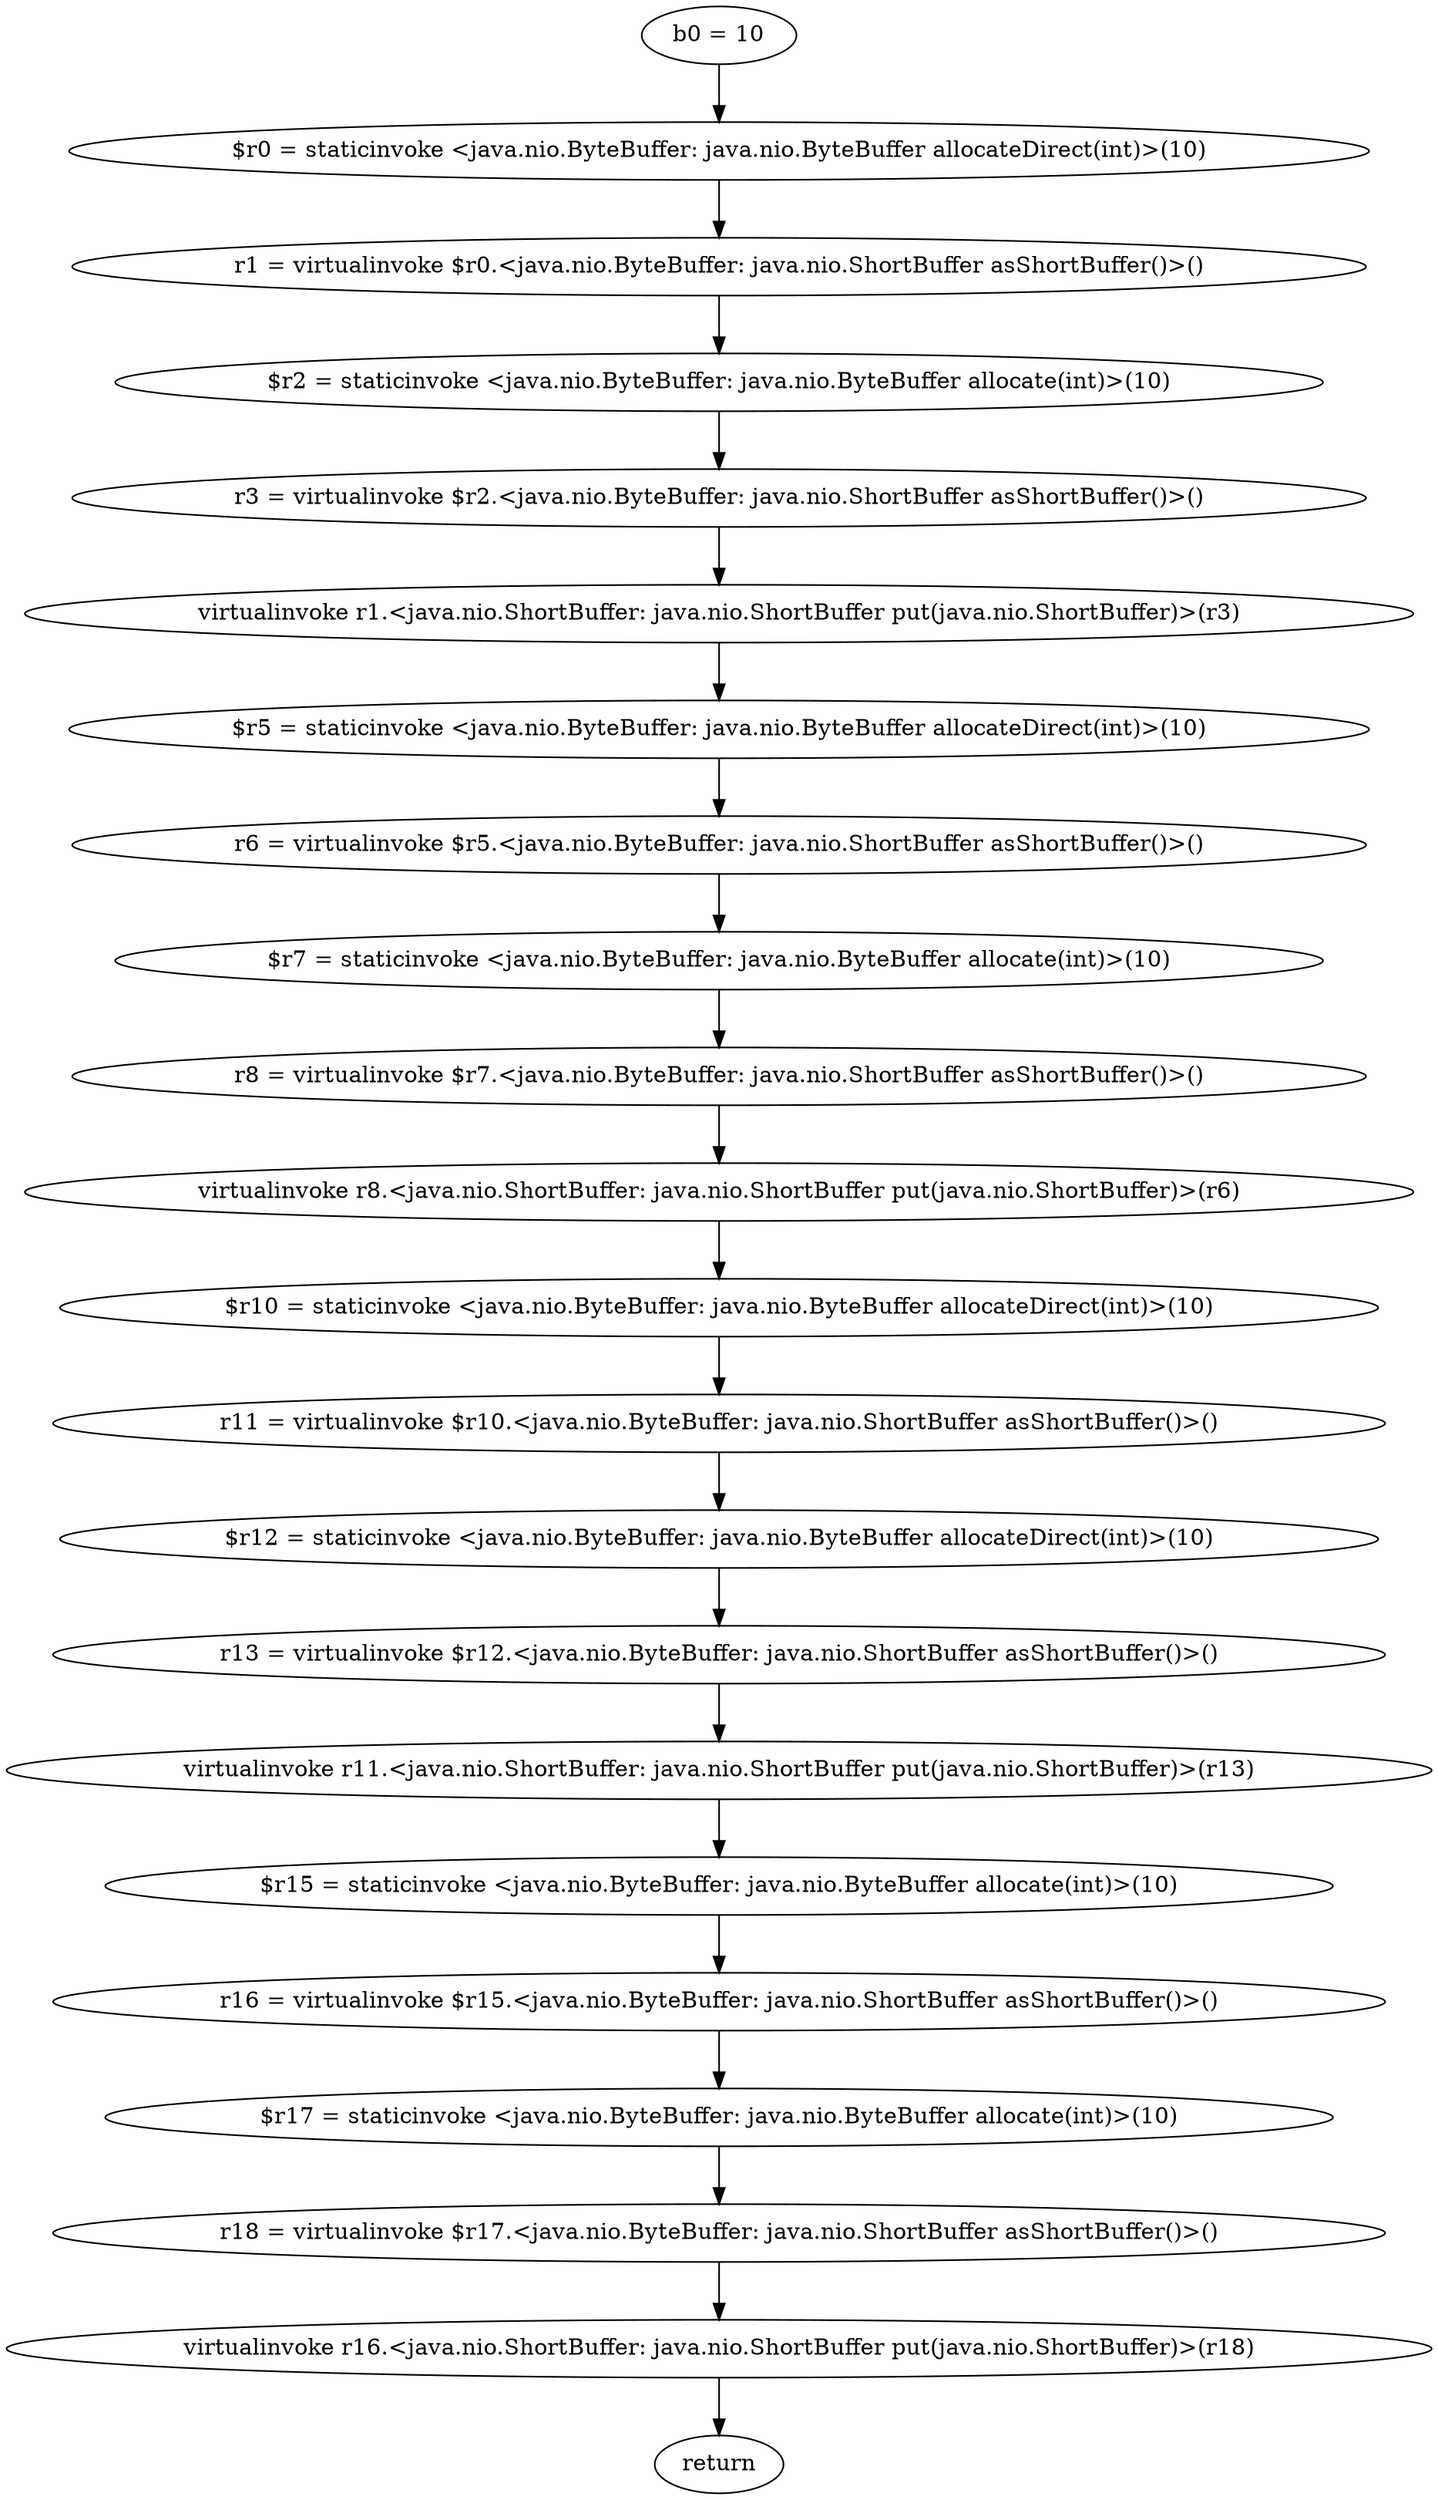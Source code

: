digraph "unitGraph" {
    "b0 = 10"
    "$r0 = staticinvoke <java.nio.ByteBuffer: java.nio.ByteBuffer allocateDirect(int)>(10)"
    "r1 = virtualinvoke $r0.<java.nio.ByteBuffer: java.nio.ShortBuffer asShortBuffer()>()"
    "$r2 = staticinvoke <java.nio.ByteBuffer: java.nio.ByteBuffer allocate(int)>(10)"
    "r3 = virtualinvoke $r2.<java.nio.ByteBuffer: java.nio.ShortBuffer asShortBuffer()>()"
    "virtualinvoke r1.<java.nio.ShortBuffer: java.nio.ShortBuffer put(java.nio.ShortBuffer)>(r3)"
    "$r5 = staticinvoke <java.nio.ByteBuffer: java.nio.ByteBuffer allocateDirect(int)>(10)"
    "r6 = virtualinvoke $r5.<java.nio.ByteBuffer: java.nio.ShortBuffer asShortBuffer()>()"
    "$r7 = staticinvoke <java.nio.ByteBuffer: java.nio.ByteBuffer allocate(int)>(10)"
    "r8 = virtualinvoke $r7.<java.nio.ByteBuffer: java.nio.ShortBuffer asShortBuffer()>()"
    "virtualinvoke r8.<java.nio.ShortBuffer: java.nio.ShortBuffer put(java.nio.ShortBuffer)>(r6)"
    "$r10 = staticinvoke <java.nio.ByteBuffer: java.nio.ByteBuffer allocateDirect(int)>(10)"
    "r11 = virtualinvoke $r10.<java.nio.ByteBuffer: java.nio.ShortBuffer asShortBuffer()>()"
    "$r12 = staticinvoke <java.nio.ByteBuffer: java.nio.ByteBuffer allocateDirect(int)>(10)"
    "r13 = virtualinvoke $r12.<java.nio.ByteBuffer: java.nio.ShortBuffer asShortBuffer()>()"
    "virtualinvoke r11.<java.nio.ShortBuffer: java.nio.ShortBuffer put(java.nio.ShortBuffer)>(r13)"
    "$r15 = staticinvoke <java.nio.ByteBuffer: java.nio.ByteBuffer allocate(int)>(10)"
    "r16 = virtualinvoke $r15.<java.nio.ByteBuffer: java.nio.ShortBuffer asShortBuffer()>()"
    "$r17 = staticinvoke <java.nio.ByteBuffer: java.nio.ByteBuffer allocate(int)>(10)"
    "r18 = virtualinvoke $r17.<java.nio.ByteBuffer: java.nio.ShortBuffer asShortBuffer()>()"
    "virtualinvoke r16.<java.nio.ShortBuffer: java.nio.ShortBuffer put(java.nio.ShortBuffer)>(r18)"
    "return"
    "b0 = 10"->"$r0 = staticinvoke <java.nio.ByteBuffer: java.nio.ByteBuffer allocateDirect(int)>(10)";
    "$r0 = staticinvoke <java.nio.ByteBuffer: java.nio.ByteBuffer allocateDirect(int)>(10)"->"r1 = virtualinvoke $r0.<java.nio.ByteBuffer: java.nio.ShortBuffer asShortBuffer()>()";
    "r1 = virtualinvoke $r0.<java.nio.ByteBuffer: java.nio.ShortBuffer asShortBuffer()>()"->"$r2 = staticinvoke <java.nio.ByteBuffer: java.nio.ByteBuffer allocate(int)>(10)";
    "$r2 = staticinvoke <java.nio.ByteBuffer: java.nio.ByteBuffer allocate(int)>(10)"->"r3 = virtualinvoke $r2.<java.nio.ByteBuffer: java.nio.ShortBuffer asShortBuffer()>()";
    "r3 = virtualinvoke $r2.<java.nio.ByteBuffer: java.nio.ShortBuffer asShortBuffer()>()"->"virtualinvoke r1.<java.nio.ShortBuffer: java.nio.ShortBuffer put(java.nio.ShortBuffer)>(r3)";
    "virtualinvoke r1.<java.nio.ShortBuffer: java.nio.ShortBuffer put(java.nio.ShortBuffer)>(r3)"->"$r5 = staticinvoke <java.nio.ByteBuffer: java.nio.ByteBuffer allocateDirect(int)>(10)";
    "$r5 = staticinvoke <java.nio.ByteBuffer: java.nio.ByteBuffer allocateDirect(int)>(10)"->"r6 = virtualinvoke $r5.<java.nio.ByteBuffer: java.nio.ShortBuffer asShortBuffer()>()";
    "r6 = virtualinvoke $r5.<java.nio.ByteBuffer: java.nio.ShortBuffer asShortBuffer()>()"->"$r7 = staticinvoke <java.nio.ByteBuffer: java.nio.ByteBuffer allocate(int)>(10)";
    "$r7 = staticinvoke <java.nio.ByteBuffer: java.nio.ByteBuffer allocate(int)>(10)"->"r8 = virtualinvoke $r7.<java.nio.ByteBuffer: java.nio.ShortBuffer asShortBuffer()>()";
    "r8 = virtualinvoke $r7.<java.nio.ByteBuffer: java.nio.ShortBuffer asShortBuffer()>()"->"virtualinvoke r8.<java.nio.ShortBuffer: java.nio.ShortBuffer put(java.nio.ShortBuffer)>(r6)";
    "virtualinvoke r8.<java.nio.ShortBuffer: java.nio.ShortBuffer put(java.nio.ShortBuffer)>(r6)"->"$r10 = staticinvoke <java.nio.ByteBuffer: java.nio.ByteBuffer allocateDirect(int)>(10)";
    "$r10 = staticinvoke <java.nio.ByteBuffer: java.nio.ByteBuffer allocateDirect(int)>(10)"->"r11 = virtualinvoke $r10.<java.nio.ByteBuffer: java.nio.ShortBuffer asShortBuffer()>()";
    "r11 = virtualinvoke $r10.<java.nio.ByteBuffer: java.nio.ShortBuffer asShortBuffer()>()"->"$r12 = staticinvoke <java.nio.ByteBuffer: java.nio.ByteBuffer allocateDirect(int)>(10)";
    "$r12 = staticinvoke <java.nio.ByteBuffer: java.nio.ByteBuffer allocateDirect(int)>(10)"->"r13 = virtualinvoke $r12.<java.nio.ByteBuffer: java.nio.ShortBuffer asShortBuffer()>()";
    "r13 = virtualinvoke $r12.<java.nio.ByteBuffer: java.nio.ShortBuffer asShortBuffer()>()"->"virtualinvoke r11.<java.nio.ShortBuffer: java.nio.ShortBuffer put(java.nio.ShortBuffer)>(r13)";
    "virtualinvoke r11.<java.nio.ShortBuffer: java.nio.ShortBuffer put(java.nio.ShortBuffer)>(r13)"->"$r15 = staticinvoke <java.nio.ByteBuffer: java.nio.ByteBuffer allocate(int)>(10)";
    "$r15 = staticinvoke <java.nio.ByteBuffer: java.nio.ByteBuffer allocate(int)>(10)"->"r16 = virtualinvoke $r15.<java.nio.ByteBuffer: java.nio.ShortBuffer asShortBuffer()>()";
    "r16 = virtualinvoke $r15.<java.nio.ByteBuffer: java.nio.ShortBuffer asShortBuffer()>()"->"$r17 = staticinvoke <java.nio.ByteBuffer: java.nio.ByteBuffer allocate(int)>(10)";
    "$r17 = staticinvoke <java.nio.ByteBuffer: java.nio.ByteBuffer allocate(int)>(10)"->"r18 = virtualinvoke $r17.<java.nio.ByteBuffer: java.nio.ShortBuffer asShortBuffer()>()";
    "r18 = virtualinvoke $r17.<java.nio.ByteBuffer: java.nio.ShortBuffer asShortBuffer()>()"->"virtualinvoke r16.<java.nio.ShortBuffer: java.nio.ShortBuffer put(java.nio.ShortBuffer)>(r18)";
    "virtualinvoke r16.<java.nio.ShortBuffer: java.nio.ShortBuffer put(java.nio.ShortBuffer)>(r18)"->"return";
}
